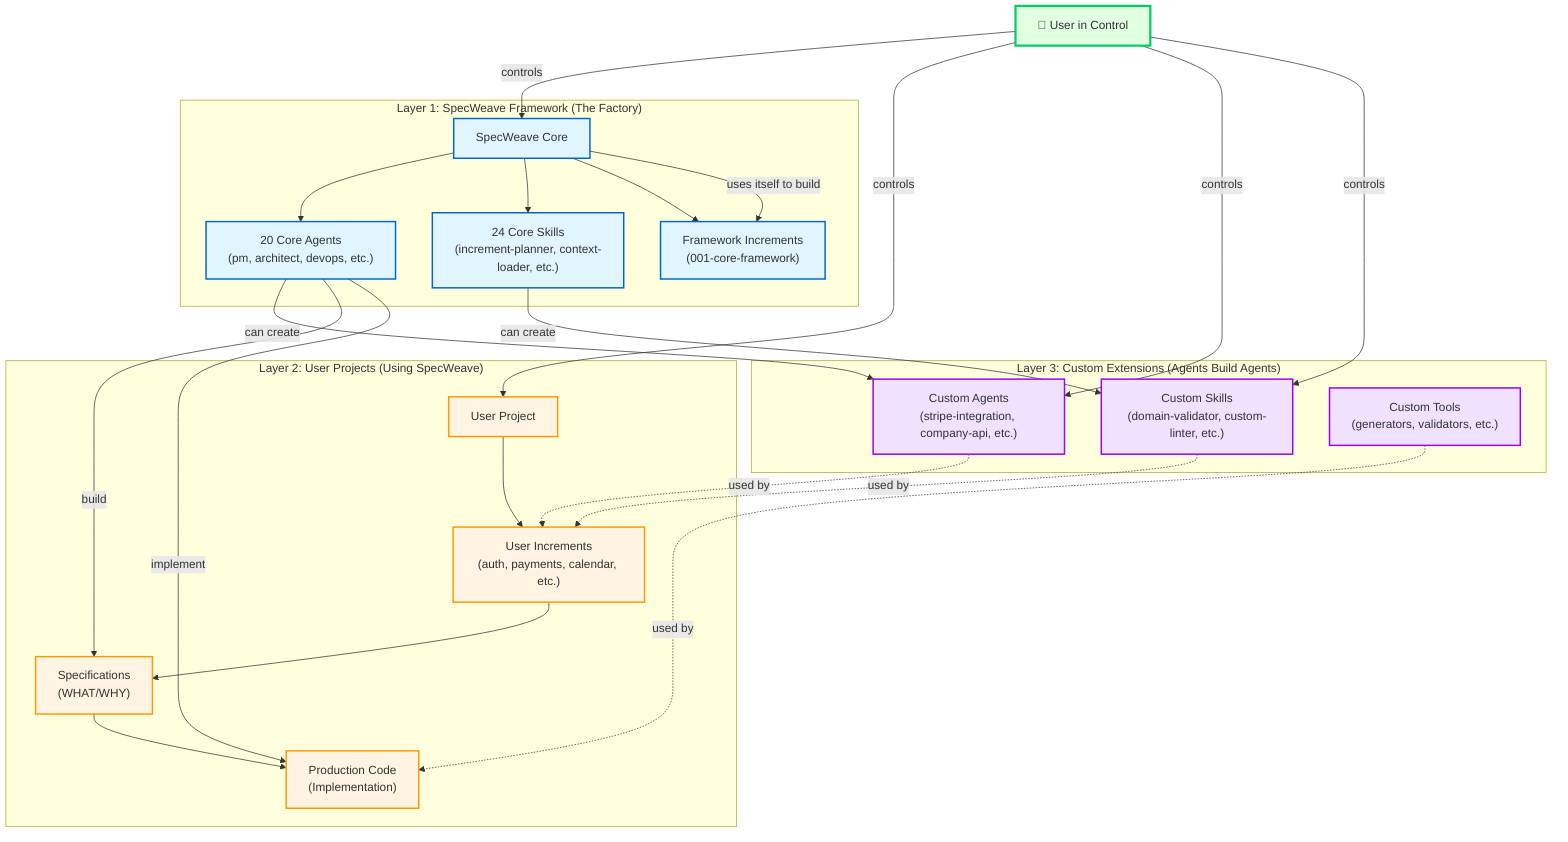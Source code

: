 graph TB
    subgraph "Layer 1: SpecWeave Framework (The Factory)"
        SW[SpecWeave Core]
        SW_Agents["20 Core Agents<br/>(pm, architect, devops, etc.)"]
        SW_Skills["24 Core Skills<br/>(increment-planner, context-loader, etc.)"]
        SW_Increments["Framework Increments<br/>(001-core-framework)"]

        SW --> SW_Agents
        SW --> SW_Skills
        SW --> SW_Increments
    end

    subgraph "Layer 2: User Projects (Using SpecWeave)"
        UP[User Project]
        UP_Increments["User Increments<br/>(auth, payments, calendar, etc.)"]
        UP_Specs["Specifications<br/>(WHAT/WHY)"]
        UP_Code["Production Code<br/>(Implementation)"]

        UP --> UP_Increments
        UP_Increments --> UP_Specs
        UP_Specs --> UP_Code
    end

    subgraph "Layer 3: Custom Extensions (Agents Build Agents)"
        Custom_Agents["Custom Agents<br/>(stripe-integration, company-api, etc.)"]
        Custom_Skills["Custom Skills<br/>(domain-validator, custom-linter, etc.)"]
        Custom_Tools["Custom Tools<br/>(generators, validators, etc.)"]

        Custom_Agents -.->|"used by"| UP_Increments
        Custom_Skills -.->|"used by"| UP_Increments
        Custom_Tools -.->|"used by"| UP_Code
    end

    %% Meta-capability arrows (the recursive magic)
    SW_Agents -->|"can create"| Custom_Agents
    SW_Skills -->|"can create"| Custom_Skills
    SW_Agents -->|"build"| UP_Specs
    SW_Agents -->|"implement"| UP_Code
    SW -->|"uses itself to build"| SW_Increments

    %% User control
    User[👤 User in Control]
    User -->|"controls"| SW
    User -->|"controls"| UP
    User -->|"controls"| Custom_Agents
    User -->|"controls"| Custom_Skills

    %% Styling
    classDef framework fill:#e1f5ff,stroke:#0066cc,stroke-width:2px
    classDef userProject fill:#fff4e1,stroke:#ff9900,stroke-width:2px
    classDef custom fill:#f0e1ff,stroke:#9900ff,stroke-width:2px
    classDef meta fill:#e1ffe1,stroke:#00cc66,stroke-width:3px

    class SW,SW_Agents,SW_Skills,SW_Increments framework
    class UP,UP_Increments,UP_Specs,UP_Code userProject
    class Custom_Agents,Custom_Skills,Custom_Tools custom
    class User meta